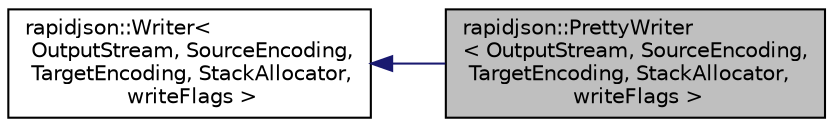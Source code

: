 digraph "rapidjson::PrettyWriter&lt; OutputStream, SourceEncoding, TargetEncoding, StackAllocator, writeFlags &gt;"
{
 // INTERACTIVE_SVG=YES
 // LATEX_PDF_SIZE
  edge [fontname="Helvetica",fontsize="10",labelfontname="Helvetica",labelfontsize="10"];
  node [fontname="Helvetica",fontsize="10",shape=record];
  rankdir="LR";
  Node0 [label="rapidjson::PrettyWriter\l\< OutputStream, SourceEncoding,\l TargetEncoding, StackAllocator,\l writeFlags \>",height=0.2,width=0.4,color="black", fillcolor="grey75", style="filled", fontcolor="black",tooltip="Writer with indentation and spacing."];
  Node1 -> Node0 [dir="back",color="midnightblue",fontsize="10",style="solid",fontname="Helvetica"];
  Node1 [label="rapidjson::Writer\<\l OutputStream, SourceEncoding,\l TargetEncoding, StackAllocator,\l writeFlags \>",height=0.2,width=0.4,color="black", fillcolor="white", style="filled",URL="$classrapidjson_1_1_writer.html",tooltip="JSON writer."];
}
